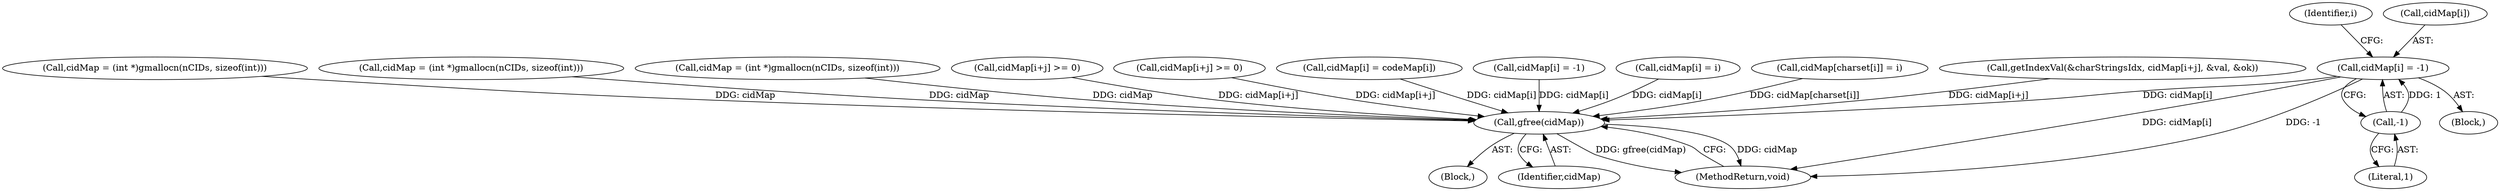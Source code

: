 digraph "0_poppler_da63c35549e8852a410946ab016a3f25ac701bdf@array" {
"1000227" [label="(Call,cidMap[i] = -1)"];
"1000231" [label="(Call,-1)"];
"1001473" [label="(Call,gfree(cidMap))"];
"1001211" [label="(Call,cidMap[i+j] >= 0)"];
"1001473" [label="(Call,gfree(cidMap))"];
"1000231" [label="(Call,-1)"];
"1001474" [label="(Identifier,cidMap)"];
"1000155" [label="(Call,cidMap[i] = codeMap[i])"];
"1000164" [label="(Call,cidMap[i] = -1)"];
"1000277" [label="(Call,cidMap[i] = i)"];
"1000247" [label="(Call,cidMap[charset[i]] = i)"];
"1000227" [label="(Call,cidMap[i] = -1)"];
"1001222" [label="(Call,getIndexVal(&charStringsIdx, cidMap[i+j], &val, &ok))"];
"1000232" [label="(Literal,1)"];
"1000225" [label="(Identifier,i)"];
"1000259" [label="(Call,cidMap = (int *)gmallocn(nCIDs, sizeof(int)))"];
"1000124" [label="(Call,cidMap = (int *)gmallocn(nCIDs, sizeof(int)))"];
"1000226" [label="(Block,)"];
"1000209" [label="(Call,cidMap = (int *)gmallocn(nCIDs, sizeof(int)))"];
"1000324" [label="(Call,cidMap[i+j] >= 0)"];
"1001475" [label="(MethodReturn,void)"];
"1000106" [label="(Block,)"];
"1000228" [label="(Call,cidMap[i])"];
"1000227" -> "1000226"  [label="AST: "];
"1000227" -> "1000231"  [label="CFG: "];
"1000228" -> "1000227"  [label="AST: "];
"1000231" -> "1000227"  [label="AST: "];
"1000225" -> "1000227"  [label="CFG: "];
"1000227" -> "1001475"  [label="DDG: cidMap[i]"];
"1000227" -> "1001475"  [label="DDG: -1"];
"1000231" -> "1000227"  [label="DDG: 1"];
"1000227" -> "1001473"  [label="DDG: cidMap[i]"];
"1000231" -> "1000232"  [label="CFG: "];
"1000232" -> "1000231"  [label="AST: "];
"1001473" -> "1000106"  [label="AST: "];
"1001473" -> "1001474"  [label="CFG: "];
"1001474" -> "1001473"  [label="AST: "];
"1001475" -> "1001473"  [label="CFG: "];
"1001473" -> "1001475"  [label="DDG: cidMap"];
"1001473" -> "1001475"  [label="DDG: gfree(cidMap)"];
"1000247" -> "1001473"  [label="DDG: cidMap[charset[i]]"];
"1000259" -> "1001473"  [label="DDG: cidMap"];
"1000124" -> "1001473"  [label="DDG: cidMap"];
"1000209" -> "1001473"  [label="DDG: cidMap"];
"1000277" -> "1001473"  [label="DDG: cidMap[i]"];
"1001222" -> "1001473"  [label="DDG: cidMap[i+j]"];
"1000324" -> "1001473"  [label="DDG: cidMap[i+j]"];
"1001211" -> "1001473"  [label="DDG: cidMap[i+j]"];
"1000155" -> "1001473"  [label="DDG: cidMap[i]"];
"1000164" -> "1001473"  [label="DDG: cidMap[i]"];
}
